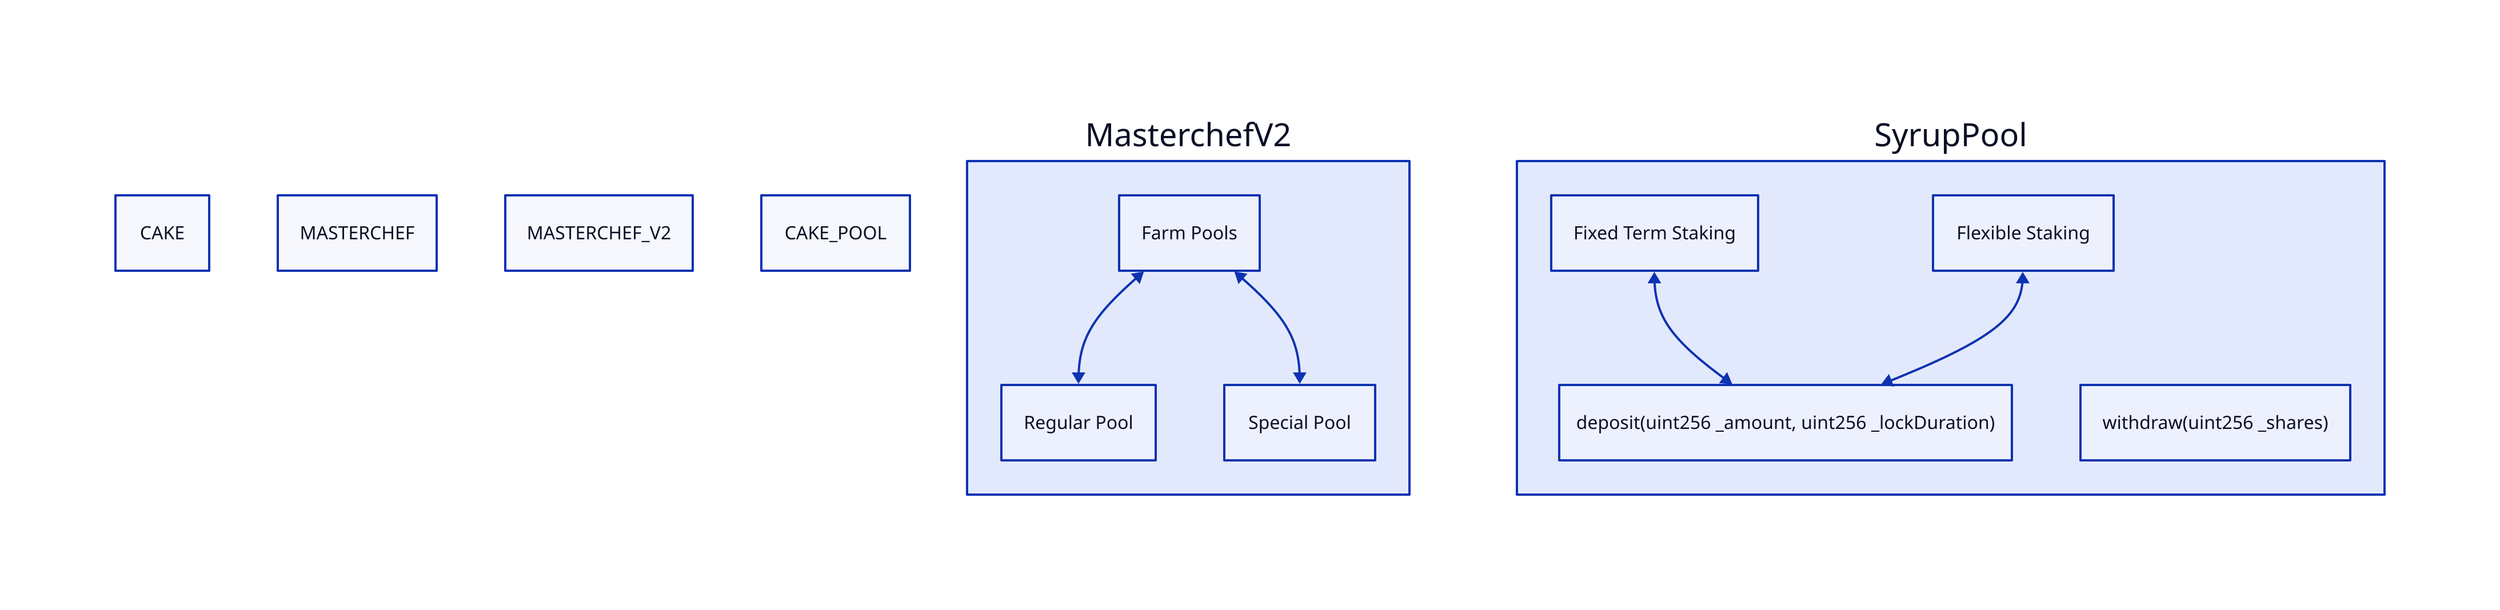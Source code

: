 
CAKE

MASTERCHEF

MASTERCHEF_V2

CAKE_POOL

MasterchefV2: {
    Farm Pools <-> Regular Pool
    Farm Pools <-> Special Pool
}
SyrupPool: {
    Flexible Staking
    Fixed Term Staking
    Fixed Term Staking <-> deposit
    Flexible Staking <-> deposit
    deposit: deposit(uint256 _amount, uint256 _lockDuration)
    withdraw: withdraw(uint256 _shares)
}

# MasterchefV2.Farm Pools <-> SyrupPool.deposit
# MasterchefV2.Farm Pools <-> SyrupPool.withdraw


